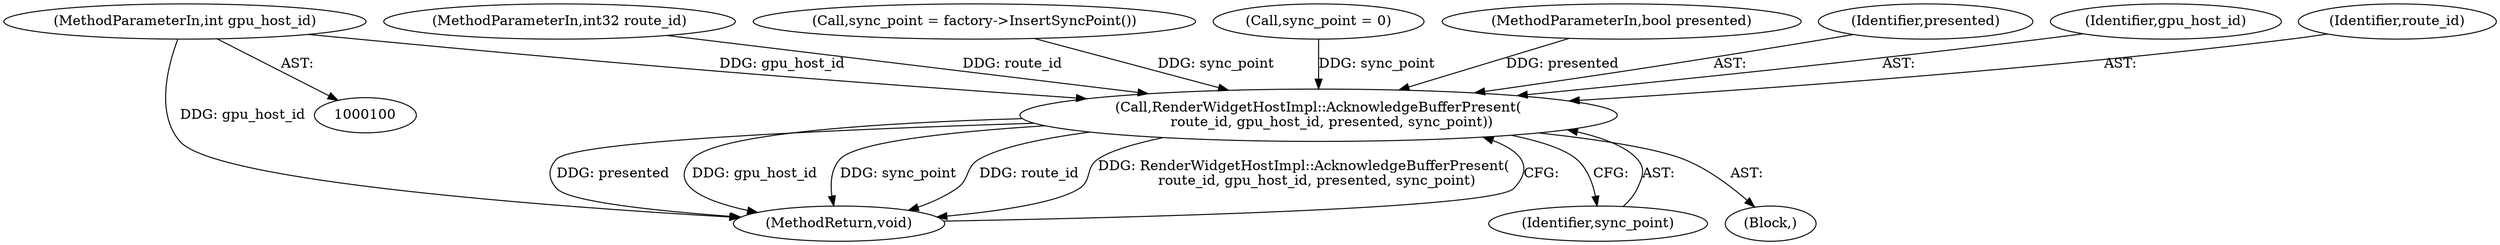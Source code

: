 digraph "1_Chrome_18d67244984a574ba2dd8779faabc0e3e34f4b76_26@del" {
"1000102" [label="(MethodParameterIn,int gpu_host_id)"];
"1000120" [label="(Call,RenderWidgetHostImpl::AcknowledgeBufferPresent(\n      route_id, gpu_host_id, presented, sync_point))"];
"1000120" [label="(Call,RenderWidgetHostImpl::AcknowledgeBufferPresent(\n      route_id, gpu_host_id, presented, sync_point))"];
"1000102" [label="(MethodParameterIn,int gpu_host_id)"];
"1000105" [label="(Block,)"];
"1000125" [label="(MethodReturn,void)"];
"1000101" [label="(MethodParameterIn,int32 route_id)"];
"1000117" [label="(Call,sync_point = factory->InsertSyncPoint())"];
"1000107" [label="(Call,sync_point = 0)"];
"1000103" [label="(MethodParameterIn,bool presented)"];
"1000123" [label="(Identifier,presented)"];
"1000122" [label="(Identifier,gpu_host_id)"];
"1000121" [label="(Identifier,route_id)"];
"1000124" [label="(Identifier,sync_point)"];
"1000102" -> "1000100"  [label="AST: "];
"1000102" -> "1000125"  [label="DDG: gpu_host_id"];
"1000102" -> "1000120"  [label="DDG: gpu_host_id"];
"1000120" -> "1000105"  [label="AST: "];
"1000120" -> "1000124"  [label="CFG: "];
"1000121" -> "1000120"  [label="AST: "];
"1000122" -> "1000120"  [label="AST: "];
"1000123" -> "1000120"  [label="AST: "];
"1000124" -> "1000120"  [label="AST: "];
"1000125" -> "1000120"  [label="CFG: "];
"1000120" -> "1000125"  [label="DDG: presented"];
"1000120" -> "1000125"  [label="DDG: gpu_host_id"];
"1000120" -> "1000125"  [label="DDG: sync_point"];
"1000120" -> "1000125"  [label="DDG: route_id"];
"1000120" -> "1000125"  [label="DDG: RenderWidgetHostImpl::AcknowledgeBufferPresent(\n      route_id, gpu_host_id, presented, sync_point)"];
"1000101" -> "1000120"  [label="DDG: route_id"];
"1000103" -> "1000120"  [label="DDG: presented"];
"1000107" -> "1000120"  [label="DDG: sync_point"];
"1000117" -> "1000120"  [label="DDG: sync_point"];
}

